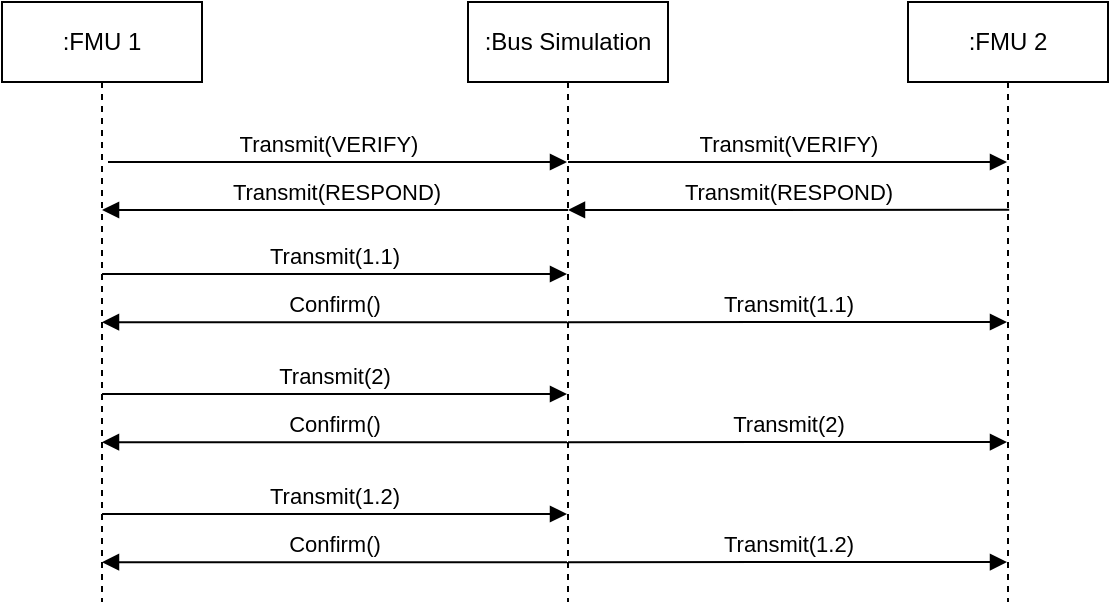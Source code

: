 <mxfile>
    <diagram name="Page-1" id="NnsKN626D9liByVkLeI2">
        <mxGraphModel dx="935" dy="469" grid="1" gridSize="10" guides="1" tooltips="1" connect="1" arrows="1" fold="1" page="1" pageScale="1" pageWidth="540" pageHeight="360" background="#ffffff" math="0" shadow="0">
            <root>
                <mxCell id="0"/>
                <mxCell id="1" parent="0"/>
                <mxCell id="nOIMiEheIkG6IheYm219-1" value=":FMU 1" style="shape=umlLifeline;perimeter=lifelinePerimeter;whiteSpace=wrap;html=1;container=1;dropTarget=0;collapsible=0;recursiveResize=0;outlineConnect=0;portConstraint=eastwest;newEdgeStyle={&quot;edgeStyle&quot;:&quot;elbowEdgeStyle&quot;,&quot;elbow&quot;:&quot;vertical&quot;,&quot;curved&quot;:0,&quot;rounded&quot;:0};" parent="1" vertex="1">
                    <mxGeometry x="-13" y="40" width="100" height="300" as="geometry"/>
                </mxCell>
                <mxCell id="nOIMiEheIkG6IheYm219-2" value=":Bus Simulation" style="shape=umlLifeline;perimeter=lifelinePerimeter;whiteSpace=wrap;html=1;container=1;dropTarget=0;collapsible=0;recursiveResize=0;outlineConnect=0;portConstraint=eastwest;newEdgeStyle={&quot;edgeStyle&quot;:&quot;elbowEdgeStyle&quot;,&quot;elbow&quot;:&quot;vertical&quot;,&quot;curved&quot;:0,&quot;rounded&quot;:0};" parent="1" vertex="1">
                    <mxGeometry x="220" y="40" width="100" height="300" as="geometry"/>
                </mxCell>
                <mxCell id="nOIMiEheIkG6IheYm219-3" value=":FMU 2" style="shape=umlLifeline;perimeter=lifelinePerimeter;whiteSpace=wrap;html=1;container=1;dropTarget=0;collapsible=0;recursiveResize=0;outlineConnect=0;portConstraint=eastwest;newEdgeStyle={&quot;edgeStyle&quot;:&quot;elbowEdgeStyle&quot;,&quot;elbow&quot;:&quot;vertical&quot;,&quot;curved&quot;:0,&quot;rounded&quot;:0};" parent="1" vertex="1">
                    <mxGeometry x="440" y="40" width="100" height="300" as="geometry"/>
                </mxCell>
                <mxCell id="nOIMiEheIkG6IheYm219-4" value="Transmit(1.1)" style="html=1;verticalAlign=bottom;endArrow=block;edgeStyle=elbowEdgeStyle;elbow=vertical;curved=0;rounded=0;" parent="1" edge="1">
                    <mxGeometry width="80" relative="1" as="geometry">
                        <mxPoint x="37.024" y="175.952" as="sourcePoint"/>
                        <mxPoint x="269.5" y="176.001" as="targetPoint"/>
                    </mxGeometry>
                </mxCell>
                <mxCell id="nOIMiEheIkG6IheYm219-5" value="Transmit(1.1)" style="html=1;verticalAlign=bottom;endArrow=block;edgeStyle=elbowEdgeStyle;elbow=vertical;curved=0;rounded=0;" parent="1" target="nOIMiEheIkG6IheYm219-3" edge="1">
                    <mxGeometry width="80" relative="1" as="geometry">
                        <mxPoint x="269.81" y="200.066" as="sourcePoint"/>
                        <mxPoint x="449.5" y="200.066" as="targetPoint"/>
                    </mxGeometry>
                </mxCell>
                <mxCell id="nOIMiEheIkG6IheYm219-6" value="Confirm()" style="html=1;verticalAlign=bottom;endArrow=block;edgeStyle=elbowEdgeStyle;elbow=vertical;curved=0;rounded=0;" parent="1" target="nOIMiEheIkG6IheYm219-1" edge="1">
                    <mxGeometry width="80" relative="1" as="geometry">
                        <mxPoint x="269.5" y="200.07" as="sourcePoint"/>
                        <mxPoint x="90.014" y="200.07" as="targetPoint"/>
                        <Array as="points">
                            <mxPoint x="149.99" y="200.07"/>
                        </Array>
                    </mxGeometry>
                </mxCell>
                <mxCell id="iyvWLDmX5rhdHJw3GGvt-1" value="Transmit(2)" style="html=1;verticalAlign=bottom;endArrow=block;edgeStyle=elbowEdgeStyle;elbow=vertical;curved=0;rounded=0;" parent="1" edge="1">
                    <mxGeometry width="80" relative="1" as="geometry">
                        <mxPoint x="37.024" y="235.952" as="sourcePoint"/>
                        <mxPoint x="269.5" y="236.001" as="targetPoint"/>
                    </mxGeometry>
                </mxCell>
                <mxCell id="iyvWLDmX5rhdHJw3GGvt-2" value="Transmit(2)" style="html=1;verticalAlign=bottom;endArrow=block;edgeStyle=elbowEdgeStyle;elbow=vertical;curved=0;rounded=0;" parent="1" target="nOIMiEheIkG6IheYm219-3" edge="1">
                    <mxGeometry width="80" relative="1" as="geometry">
                        <mxPoint x="270.004" y="260.07" as="sourcePoint"/>
                        <mxPoint x="449.5" y="260.001" as="targetPoint"/>
                    </mxGeometry>
                </mxCell>
                <mxCell id="iyvWLDmX5rhdHJw3GGvt-3" value="Confirm()" style="html=1;verticalAlign=bottom;endArrow=block;edgeStyle=elbowEdgeStyle;elbow=vertical;curved=0;rounded=0;" parent="1" target="nOIMiEheIkG6IheYm219-1" edge="1">
                    <mxGeometry width="80" relative="1" as="geometry">
                        <mxPoint x="269.5" y="260.07" as="sourcePoint"/>
                        <mxPoint x="90.024" y="260.07" as="targetPoint"/>
                        <Array as="points">
                            <mxPoint x="150" y="260.07"/>
                        </Array>
                    </mxGeometry>
                </mxCell>
                <mxCell id="iyvWLDmX5rhdHJw3GGvt-4" value="Transmit(1.2)" style="html=1;verticalAlign=bottom;endArrow=block;edgeStyle=elbowEdgeStyle;elbow=vertical;curved=0;rounded=0;" parent="1" edge="1">
                    <mxGeometry x="0.001" width="80" relative="1" as="geometry">
                        <mxPoint x="37.024" y="295.952" as="sourcePoint"/>
                        <mxPoint x="269.5" y="296.001" as="targetPoint"/>
                        <mxPoint as="offset"/>
                    </mxGeometry>
                </mxCell>
                <mxCell id="iyvWLDmX5rhdHJw3GGvt-5" value="Transmit(1.2)" style="html=1;verticalAlign=bottom;endArrow=block;edgeStyle=elbowEdgeStyle;elbow=vertical;curved=0;rounded=0;" parent="1" target="nOIMiEheIkG6IheYm219-3" edge="1">
                    <mxGeometry width="80" relative="1" as="geometry">
                        <mxPoint x="270.004" y="320.07" as="sourcePoint"/>
                        <mxPoint x="449.5" y="320.001" as="targetPoint"/>
                    </mxGeometry>
                </mxCell>
                <mxCell id="iyvWLDmX5rhdHJw3GGvt-6" value="Confirm()" style="html=1;verticalAlign=bottom;endArrow=block;edgeStyle=elbowEdgeStyle;elbow=vertical;curved=0;rounded=0;" parent="1" target="nOIMiEheIkG6IheYm219-1" edge="1">
                    <mxGeometry width="80" relative="1" as="geometry">
                        <mxPoint x="269.5" y="320.07" as="sourcePoint"/>
                        <mxPoint x="90.014" y="320.07" as="targetPoint"/>
                        <Array as="points">
                            <mxPoint x="149.99" y="320.07"/>
                        </Array>
                    </mxGeometry>
                </mxCell>
                <mxCell id="iyvWLDmX5rhdHJw3GGvt-7" value="Transmit(VERIFY)" style="html=1;verticalAlign=bottom;endArrow=block;edgeStyle=elbowEdgeStyle;elbow=vertical;curved=0;rounded=0;" parent="1" target="nOIMiEheIkG6IheYm219-2" edge="1">
                    <mxGeometry x="0.145" width="80" relative="1" as="geometry">
                        <mxPoint x="90" y="120" as="sourcePoint"/>
                        <mxPoint x="240" y="120" as="targetPoint"/>
                        <Array as="points">
                            <mxPoint x="40" y="120"/>
                        </Array>
                        <mxPoint as="offset"/>
                    </mxGeometry>
                </mxCell>
                <mxCell id="iyvWLDmX5rhdHJw3GGvt-9" value="Transmit(VERIFY)" style="html=1;verticalAlign=bottom;endArrow=block;edgeStyle=elbowEdgeStyle;elbow=vertical;curved=0;rounded=0;" parent="1" target="nOIMiEheIkG6IheYm219-3" edge="1">
                    <mxGeometry width="80" relative="1" as="geometry">
                        <mxPoint x="270" y="120" as="sourcePoint"/>
                        <mxPoint x="440" y="120" as="targetPoint"/>
                    </mxGeometry>
                </mxCell>
                <mxCell id="iyvWLDmX5rhdHJw3GGvt-10" value="Transmit(RESPOND)" style="html=1;verticalAlign=bottom;endArrow=block;edgeStyle=elbowEdgeStyle;elbow=vertical;curved=0;rounded=0;entryX=0.506;entryY=0.333;entryDx=0;entryDy=0;entryPerimeter=0;exitX=0.506;exitY=0.333;exitDx=0;exitDy=0;exitPerimeter=0;" parent="1" edge="1">
                    <mxGeometry width="80" relative="1" as="geometry">
                        <mxPoint x="490.6" y="143.9" as="sourcePoint"/>
                        <mxPoint x="270" y="144" as="targetPoint"/>
                    </mxGeometry>
                </mxCell>
                <mxCell id="iyvWLDmX5rhdHJw3GGvt-12" value="Transmit(RESPOND)" style="html=1;verticalAlign=bottom;endArrow=block;edgeStyle=elbowEdgeStyle;elbow=vertical;curved=0;rounded=0;exitX=0.506;exitY=0.333;exitDx=0;exitDy=0;exitPerimeter=0;" parent="1" edge="1">
                    <mxGeometry width="80" relative="1" as="geometry">
                        <mxPoint x="270" y="144" as="sourcePoint"/>
                        <mxPoint x="37.024" y="143.952" as="targetPoint"/>
                    </mxGeometry>
                </mxCell>
            </root>
        </mxGraphModel>
    </diagram>
</mxfile>